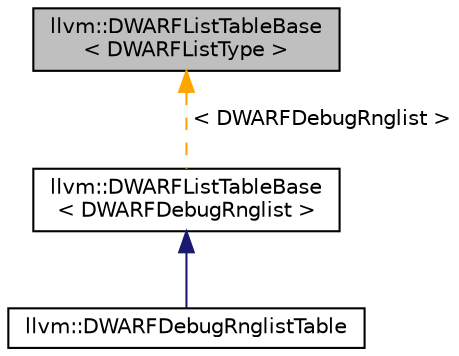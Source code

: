 digraph "llvm::DWARFListTableBase&lt; DWARFListType &gt;"
{
 // LATEX_PDF_SIZE
  bgcolor="transparent";
  edge [fontname="Helvetica",fontsize="10",labelfontname="Helvetica",labelfontsize="10"];
  node [fontname="Helvetica",fontsize="10",shape="box"];
  Node1 [label="llvm::DWARFListTableBase\l\< DWARFListType \>",height=0.2,width=0.4,color="black", fillcolor="grey75", style="filled", fontcolor="black",tooltip="A class representing a table of lists as specified in the DWARF v5 standard for location lists and ra..."];
  Node1 -> Node2 [dir="back",color="orange",fontsize="10",style="dashed",label=" \< DWARFDebugRnglist \>" ,fontname="Helvetica"];
  Node2 [label="llvm::DWARFListTableBase\l\< DWARFDebugRnglist \>",height=0.2,width=0.4,color="black",URL="$classllvm_1_1DWARFListTableBase.html",tooltip=" "];
  Node2 -> Node3 [dir="back",color="midnightblue",fontsize="10",style="solid",fontname="Helvetica"];
  Node3 [label="llvm::DWARFDebugRnglistTable",height=0.2,width=0.4,color="black",URL="$classllvm_1_1DWARFDebugRnglistTable.html",tooltip=" "];
}
